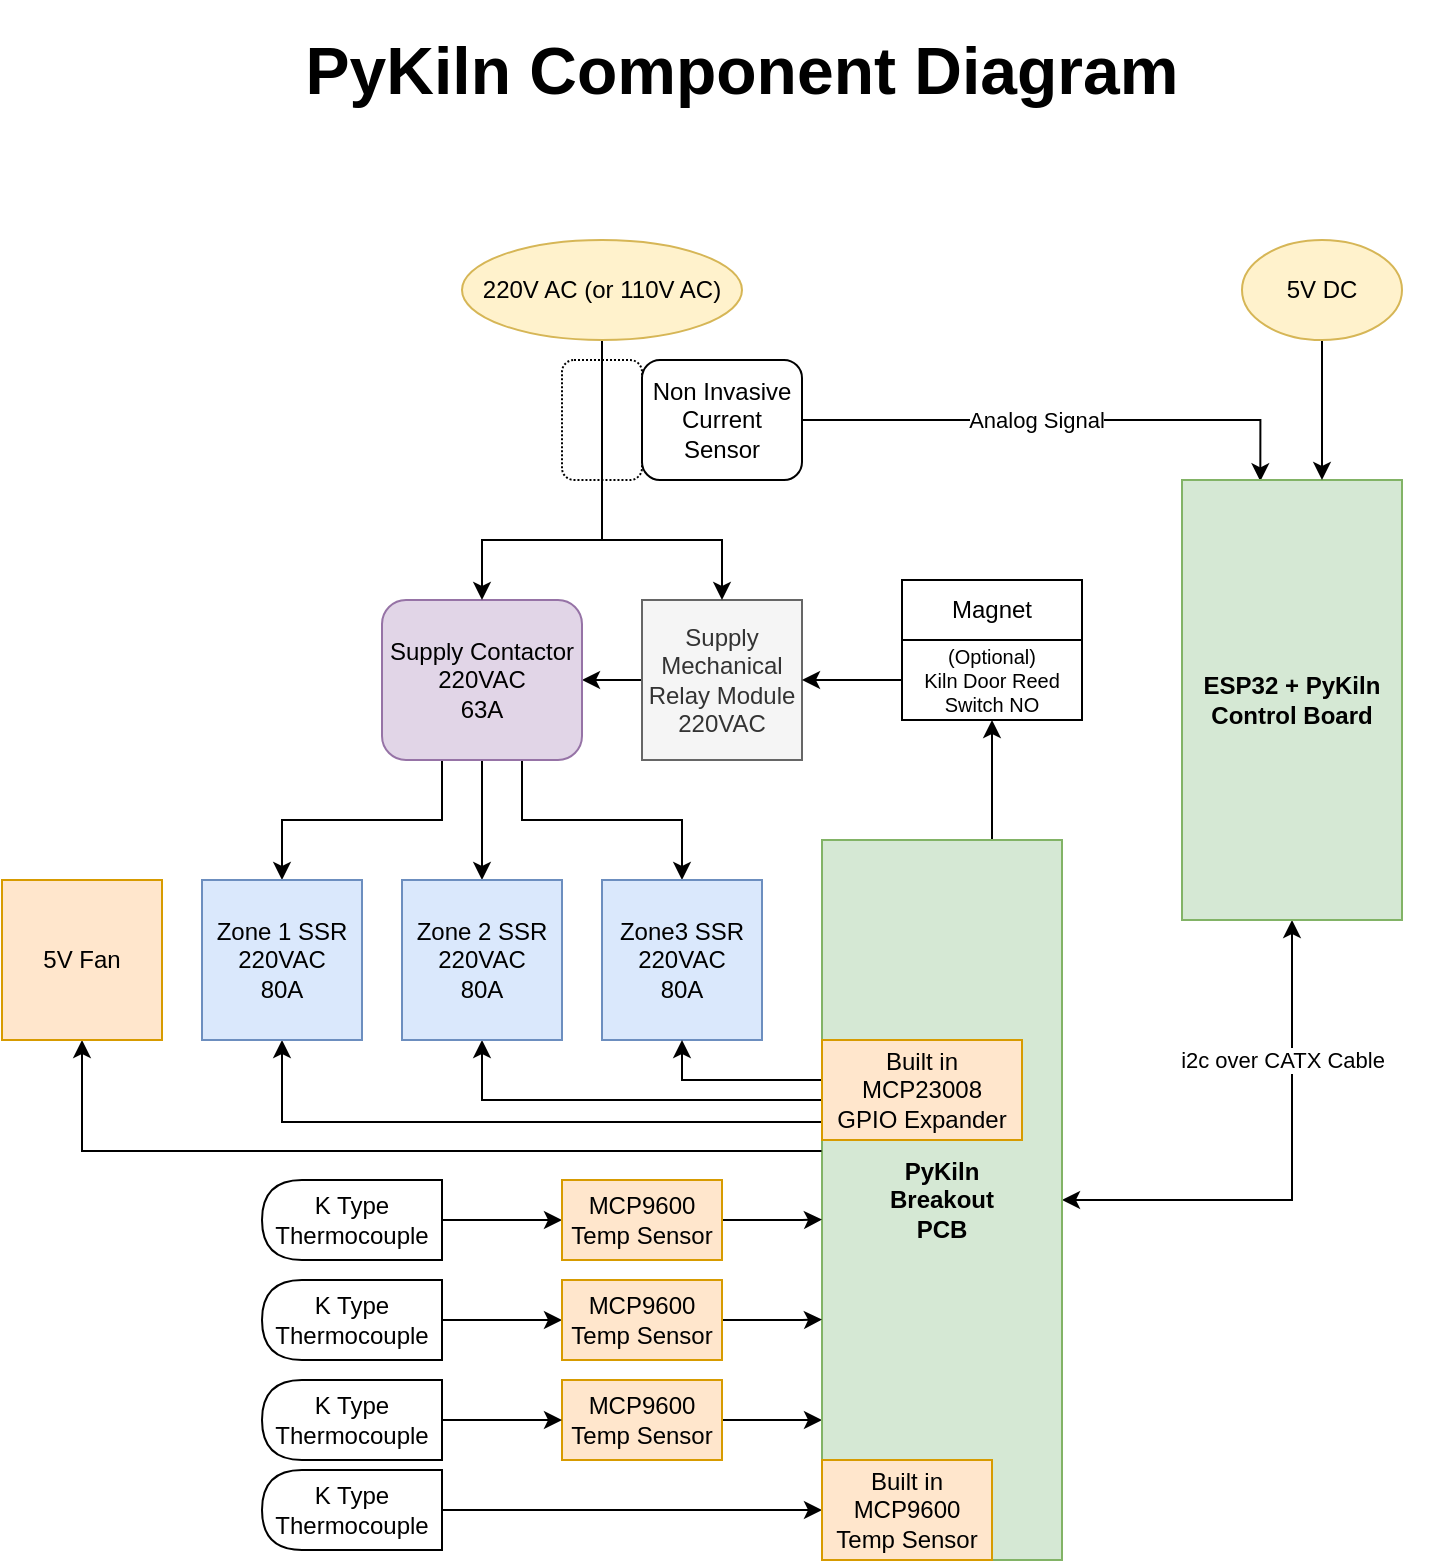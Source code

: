 <mxfile version="13.0.3" type="device"><diagram id="pFZexfNb_v3auxP08GDy" name="Page-1"><mxGraphModel dx="1281" dy="953" grid="1" gridSize="10" guides="1" tooltips="1" connect="1" arrows="1" fold="1" page="1" pageScale="1" pageWidth="1100" pageHeight="850" math="0" shadow="0"><root><mxCell id="0"/><mxCell id="1" parent="0"/><mxCell id="uze_jCAsuWV7EFDHm4by-48" style="edgeStyle=orthogonalEdgeStyle;rounded=0;orthogonalLoop=1;jettySize=auto;html=1;exitX=0.011;exitY=0.597;exitDx=0;exitDy=0;entryX=0.5;entryY=1;entryDx=0;entryDy=0;exitPerimeter=0;" parent="1" source="EKSk_pymvVEDhyjPsDEZ-2" target="uze_jCAsuWV7EFDHm4by-8" edge="1"><mxGeometry relative="1" as="geometry"><Array as="points"><mxPoint x="661" y="590"/><mxPoint x="440" y="590"/></Array></mxGeometry></mxCell><mxCell id="uze_jCAsuWV7EFDHm4by-49" style="edgeStyle=orthogonalEdgeStyle;rounded=0;orthogonalLoop=1;jettySize=auto;html=1;exitX=0;exitY=0.469;exitDx=0;exitDy=0;entryX=0.5;entryY=1;entryDx=0;entryDy=0;exitPerimeter=0;" parent="1" source="EKSk_pymvVEDhyjPsDEZ-2" target="uze_jCAsuWV7EFDHm4by-9" edge="1"><mxGeometry relative="1" as="geometry"><Array as="points"><mxPoint x="659" y="601"/><mxPoint x="340" y="600"/></Array></mxGeometry></mxCell><mxCell id="RCD9DdWiL2nDK-rL-O20-25" style="edgeStyle=orthogonalEdgeStyle;rounded=0;orthogonalLoop=1;jettySize=auto;html=1;exitX=1;exitY=0.5;exitDx=0;exitDy=0;entryX=0.356;entryY=0.003;entryDx=0;entryDy=0;entryPerimeter=0;" parent="1" source="RCD9DdWiL2nDK-rL-O20-22" target="uze_jCAsuWV7EFDHm4by-1" edge="1"><mxGeometry relative="1" as="geometry"><mxPoint x="680" y="280" as="targetPoint"/><Array as="points"><mxPoint x="829" y="250"/></Array></mxGeometry></mxCell><mxCell id="EKSk_pymvVEDhyjPsDEZ-1" value="Analog Signal" style="edgeLabel;html=1;align=center;verticalAlign=middle;resizable=0;points=[];" parent="RCD9DdWiL2nDK-rL-O20-25" vertex="1" connectable="0"><mxGeometry x="0.033" y="-2" relative="1" as="geometry"><mxPoint x="-17" y="-2" as="offset"/></mxGeometry></mxCell><mxCell id="EKSk_pymvVEDhyjPsDEZ-7" style="edgeStyle=orthogonalEdgeStyle;rounded=0;orthogonalLoop=1;jettySize=auto;html=1;exitX=0.5;exitY=1;exitDx=0;exitDy=0;entryX=1;entryY=0.5;entryDx=0;entryDy=0;startArrow=classic;startFill=1;" parent="1" source="uze_jCAsuWV7EFDHm4by-1" target="EKSk_pymvVEDhyjPsDEZ-2" edge="1"><mxGeometry relative="1" as="geometry"/></mxCell><mxCell id="EKSk_pymvVEDhyjPsDEZ-8" value="i2c over CATX Cable" style="edgeLabel;html=1;align=center;verticalAlign=middle;resizable=0;points=[];" parent="EKSk_pymvVEDhyjPsDEZ-7" vertex="1" connectable="0"><mxGeometry x="-0.304" y="-35" relative="1" as="geometry"><mxPoint x="29.98" y="-18.63" as="offset"/></mxGeometry></mxCell><mxCell id="uze_jCAsuWV7EFDHm4by-1" value="ESP32 + PyKiln &lt;br&gt;Control Board" style="rounded=0;whiteSpace=wrap;html=1;fillColor=#d5e8d4;strokeColor=#82b366;fontStyle=1" parent="1" vertex="1"><mxGeometry x="790" y="280" width="110" height="220" as="geometry"/></mxCell><mxCell id="uze_jCAsuWV7EFDHm4by-46" style="edgeStyle=orthogonalEdgeStyle;rounded=0;orthogonalLoop=1;jettySize=auto;html=1;exitX=0;exitY=0.5;exitDx=0;exitDy=0;entryX=1;entryY=0.5;entryDx=0;entryDy=0;" parent="1" source="uze_jCAsuWV7EFDHm4by-2" target="uze_jCAsuWV7EFDHm4by-6" edge="1"><mxGeometry relative="1" as="geometry"/></mxCell><mxCell id="uze_jCAsuWV7EFDHm4by-2" value="Supply Mechanical Relay Module&lt;br&gt;220VAC" style="whiteSpace=wrap;html=1;aspect=fixed;rounded=0;fillColor=#f5f5f5;strokeColor=#666666;fontColor=#333333;" parent="1" vertex="1"><mxGeometry x="520" y="340" width="80" height="80" as="geometry"/></mxCell><mxCell id="uze_jCAsuWV7EFDHm4by-41" style="edgeStyle=orthogonalEdgeStyle;rounded=0;orthogonalLoop=1;jettySize=auto;html=1;exitX=0.25;exitY=1;exitDx=0;exitDy=0;entryX=0.5;entryY=0;entryDx=0;entryDy=0;" parent="1" source="uze_jCAsuWV7EFDHm4by-6" target="uze_jCAsuWV7EFDHm4by-9" edge="1"><mxGeometry relative="1" as="geometry"><Array as="points"><mxPoint x="420" y="420"/><mxPoint x="420" y="450"/><mxPoint x="340" y="450"/></Array></mxGeometry></mxCell><mxCell id="uze_jCAsuWV7EFDHm4by-42" style="edgeStyle=orthogonalEdgeStyle;rounded=0;orthogonalLoop=1;jettySize=auto;html=1;exitX=0.5;exitY=1;exitDx=0;exitDy=0;entryX=0.5;entryY=0;entryDx=0;entryDy=0;" parent="1" source="uze_jCAsuWV7EFDHm4by-6" target="uze_jCAsuWV7EFDHm4by-8" edge="1"><mxGeometry relative="1" as="geometry"/></mxCell><mxCell id="uze_jCAsuWV7EFDHm4by-43" style="edgeStyle=orthogonalEdgeStyle;rounded=0;orthogonalLoop=1;jettySize=auto;html=1;exitX=0.75;exitY=1;exitDx=0;exitDy=0;entryX=0.5;entryY=0;entryDx=0;entryDy=0;" parent="1" source="uze_jCAsuWV7EFDHm4by-6" target="uze_jCAsuWV7EFDHm4by-7" edge="1"><mxGeometry relative="1" as="geometry"><Array as="points"><mxPoint x="460" y="420"/><mxPoint x="460" y="450"/><mxPoint x="540" y="450"/></Array></mxGeometry></mxCell><mxCell id="uze_jCAsuWV7EFDHm4by-6" value="Supply Contactor&lt;br&gt;220VAC&lt;br&gt;63A" style="rounded=1;whiteSpace=wrap;html=1;fontFamily=Helvetica;fontSize=12;fontColor=#000000;align=center;strokeColor=#9673a6;fillColor=#e1d5e7;" parent="1" vertex="1"><mxGeometry x="390" y="340" width="100" height="80" as="geometry"/></mxCell><mxCell id="uze_jCAsuWV7EFDHm4by-7" value="Zone3 SSR&lt;br&gt;220VAC&lt;br&gt;80A " style="whiteSpace=wrap;html=1;aspect=fixed;fillColor=#dae8fc;strokeColor=#6c8ebf;" parent="1" vertex="1"><mxGeometry x="500" y="480" width="80" height="80" as="geometry"/></mxCell><mxCell id="uze_jCAsuWV7EFDHm4by-8" value="Zone 2 SSR&lt;br&gt;220VAC&lt;br&gt;80A " style="whiteSpace=wrap;html=1;aspect=fixed;fillColor=#dae8fc;strokeColor=#6c8ebf;" parent="1" vertex="1"><mxGeometry x="400" y="480" width="80" height="80" as="geometry"/></mxCell><mxCell id="uze_jCAsuWV7EFDHm4by-9" value="Zone 1 SSR&lt;br&gt;220VAC&lt;br&gt;80A" style="whiteSpace=wrap;html=1;aspect=fixed;fillColor=#dae8fc;strokeColor=#6c8ebf;" parent="1" vertex="1"><mxGeometry x="300" y="480" width="80" height="80" as="geometry"/></mxCell><mxCell id="uze_jCAsuWV7EFDHm4by-44" style="edgeStyle=orthogonalEdgeStyle;rounded=0;orthogonalLoop=1;jettySize=auto;html=1;exitX=0.5;exitY=1;exitDx=0;exitDy=0;entryX=0.5;entryY=0;entryDx=0;entryDy=0;" parent="1" source="uze_jCAsuWV7EFDHm4by-15" target="uze_jCAsuWV7EFDHm4by-2" edge="1"><mxGeometry relative="1" as="geometry"><Array as="points"><mxPoint x="500" y="310"/><mxPoint x="560" y="310"/></Array></mxGeometry></mxCell><mxCell id="uze_jCAsuWV7EFDHm4by-45" style="edgeStyle=orthogonalEdgeStyle;rounded=0;orthogonalLoop=1;jettySize=auto;html=1;exitX=0.5;exitY=1;exitDx=0;exitDy=0;" parent="1" source="uze_jCAsuWV7EFDHm4by-15" target="uze_jCAsuWV7EFDHm4by-6" edge="1"><mxGeometry relative="1" as="geometry"><Array as="points"><mxPoint x="500" y="310"/><mxPoint x="440" y="310"/></Array></mxGeometry></mxCell><mxCell id="uze_jCAsuWV7EFDHm4by-15" value="220V AC (or 110V AC)" style="ellipse;whiteSpace=wrap;html=1;fontFamily=Helvetica;fontSize=12;align=center;strokeColor=#d6b656;fillColor=#fff2cc;" parent="1" vertex="1"><mxGeometry x="430" y="160" width="140" height="50" as="geometry"/></mxCell><mxCell id="jF5bxc-vo95nyuzJ1Snt-7" style="edgeStyle=orthogonalEdgeStyle;rounded=0;orthogonalLoop=1;jettySize=auto;html=1;" parent="1" source="RCD9DdWiL2nDK-rL-O20-5" edge="1"><mxGeometry relative="1" as="geometry"><mxPoint x="610" y="750" as="targetPoint"/><Array as="points"><mxPoint x="610" y="750"/></Array></mxGeometry></mxCell><mxCell id="RCD9DdWiL2nDK-rL-O20-5" value="MCP9600 Temp Sensor" style="rounded=0;whiteSpace=wrap;html=1;fillColor=#ffe6cc;strokeColor=#d79b00;" parent="1" vertex="1"><mxGeometry x="480" y="730" width="80" height="40" as="geometry"/></mxCell><mxCell id="EKSk_pymvVEDhyjPsDEZ-5" style="edgeStyle=orthogonalEdgeStyle;rounded=0;orthogonalLoop=1;jettySize=auto;html=1;exitX=0;exitY=0.5;exitDx=0;exitDy=0;entryX=0;entryY=0.5;entryDx=0;entryDy=0;" parent="1" source="RCD9DdWiL2nDK-rL-O20-13" edge="1" target="jF5bxc-vo95nyuzJ1Snt-4"><mxGeometry relative="1" as="geometry"><mxPoint x="610" y="630" as="targetPoint"/><Array as="points"/></mxGeometry></mxCell><mxCell id="RCD9DdWiL2nDK-rL-O20-13" value="K Type Thermocouple" style="shape=delay;whiteSpace=wrap;html=1;direction=west;" parent="1" vertex="1"><mxGeometry x="330" y="680" width="90" height="40" as="geometry"/></mxCell><mxCell id="RCD9DdWiL2nDK-rL-O20-22" value="Non Invasive Current Sensor" style="rounded=1;whiteSpace=wrap;html=1;" parent="1" vertex="1"><mxGeometry x="520" y="220" width="80" height="60" as="geometry"/></mxCell><mxCell id="RCD9DdWiL2nDK-rL-O20-24" value="" style="rounded=1;whiteSpace=wrap;html=1;dashed=1;dashPattern=1 1;fillColor=none;" parent="1" vertex="1"><mxGeometry x="480" y="220" width="40" height="60" as="geometry"/></mxCell><mxCell id="RCD9DdWiL2nDK-rL-O20-29" style="edgeStyle=orthogonalEdgeStyle;rounded=0;orthogonalLoop=1;jettySize=auto;html=1;exitX=0.5;exitY=1;exitDx=0;exitDy=0;" parent="1" source="RCD9DdWiL2nDK-rL-O20-28" edge="1"><mxGeometry relative="1" as="geometry"><mxPoint x="860" y="280" as="targetPoint"/><Array as="points"><mxPoint x="860" y="280"/></Array></mxGeometry></mxCell><mxCell id="RCD9DdWiL2nDK-rL-O20-28" value="5V DC" style="ellipse;whiteSpace=wrap;html=1;fontFamily=Helvetica;fontSize=12;align=center;strokeColor=#d6b656;fillColor=#fff2cc;" parent="1" vertex="1"><mxGeometry x="820" y="160" width="80" height="50" as="geometry"/></mxCell><mxCell id="RCD9DdWiL2nDK-rL-O20-30" value="PyKiln Component Diagram" style="text;html=1;strokeColor=none;fillColor=none;align=center;verticalAlign=middle;whiteSpace=wrap;rounded=0;fontSize=33;fontStyle=1" parent="1" vertex="1"><mxGeometry x="220" y="40" width="700" height="70" as="geometry"/></mxCell><mxCell id="EKSk_pymvVEDhyjPsDEZ-11" style="edgeStyle=orthogonalEdgeStyle;rounded=0;orthogonalLoop=1;jettySize=auto;html=1;entryX=0.5;entryY=1;entryDx=0;entryDy=0;startArrow=none;startFill=0;" parent="1" source="EKSk_pymvVEDhyjPsDEZ-2" target="EKSk_pymvVEDhyjPsDEZ-10" edge="1"><mxGeometry relative="1" as="geometry"><Array as="points"><mxPoint x="695" y="440"/><mxPoint x="695" y="440"/></Array></mxGeometry></mxCell><mxCell id="EKSk_pymvVEDhyjPsDEZ-15" style="edgeStyle=orthogonalEdgeStyle;rounded=0;orthogonalLoop=1;jettySize=auto;html=1;exitX=0;exitY=0.25;exitDx=0;exitDy=0;entryX=0.5;entryY=1;entryDx=0;entryDy=0;startArrow=none;startFill=0;" parent="1" source="EKSk_pymvVEDhyjPsDEZ-2" target="uze_jCAsuWV7EFDHm4by-7" edge="1"><mxGeometry relative="1" as="geometry"><Array as="points"><mxPoint x="660" y="580"/><mxPoint x="540" y="580"/></Array></mxGeometry></mxCell><mxCell id="EKSk_pymvVEDhyjPsDEZ-2" value="PyKiln&lt;br&gt;Breakout&lt;br&gt;PCB" style="rounded=0;whiteSpace=wrap;html=1;fillColor=#d5e8d4;strokeColor=#82b366;fontStyle=1" parent="1" vertex="1"><mxGeometry x="610" y="460" width="120" height="360" as="geometry"/></mxCell><mxCell id="jF5bxc-vo95nyuzJ1Snt-8" style="edgeStyle=orthogonalEdgeStyle;rounded=0;orthogonalLoop=1;jettySize=auto;html=1;entryX=0;entryY=0.5;entryDx=0;entryDy=0;" parent="1" source="EKSk_pymvVEDhyjPsDEZ-3" target="RCD9DdWiL2nDK-rL-O20-5" edge="1"><mxGeometry relative="1" as="geometry"/></mxCell><mxCell id="EKSk_pymvVEDhyjPsDEZ-3" value="K Type Thermocouple" style="shape=delay;whiteSpace=wrap;html=1;direction=west;" parent="1" vertex="1"><mxGeometry x="330" y="730" width="90" height="40" as="geometry"/></mxCell><mxCell id="jF5bxc-vo95nyuzJ1Snt-9" style="edgeStyle=orthogonalEdgeStyle;rounded=0;orthogonalLoop=1;jettySize=auto;html=1;entryX=0;entryY=0.5;entryDx=0;entryDy=0;" parent="1" source="EKSk_pymvVEDhyjPsDEZ-4" target="RCD9DdWiL2nDK-rL-O20-4" edge="1"><mxGeometry relative="1" as="geometry"/></mxCell><mxCell id="EKSk_pymvVEDhyjPsDEZ-4" value="K Type Thermocouple" style="shape=delay;whiteSpace=wrap;html=1;direction=west;" parent="1" vertex="1"><mxGeometry x="330" y="775" width="90" height="40" as="geometry"/></mxCell><mxCell id="EKSk_pymvVEDhyjPsDEZ-12" style="edgeStyle=orthogonalEdgeStyle;rounded=0;orthogonalLoop=1;jettySize=auto;html=1;exitX=0;exitY=0.5;exitDx=0;exitDy=0;entryX=1;entryY=0.5;entryDx=0;entryDy=0;startArrow=none;startFill=0;" parent="1" source="EKSk_pymvVEDhyjPsDEZ-10" target="uze_jCAsuWV7EFDHm4by-2" edge="1"><mxGeometry relative="1" as="geometry"/></mxCell><mxCell id="EKSk_pymvVEDhyjPsDEZ-10" value="(Optional)&lt;br style=&quot;font-size: 10px&quot;&gt;Kiln Door Reed Switch NO" style="rounded=0;whiteSpace=wrap;html=1;fontSize=10;" parent="1" vertex="1"><mxGeometry x="650" y="360" width="90" height="40" as="geometry"/></mxCell><mxCell id="EKSk_pymvVEDhyjPsDEZ-13" value="Magnet" style="rounded=0;whiteSpace=wrap;html=1;" parent="1" vertex="1"><mxGeometry x="650" y="330" width="90" height="30" as="geometry"/></mxCell><mxCell id="RCD9DdWiL2nDK-rL-O20-4" value="Built in MCP9600 Temp Sensor" style="rounded=0;whiteSpace=wrap;html=1;fillColor=#ffe6cc;strokeColor=#d79b00;" parent="1" vertex="1"><mxGeometry x="610" y="770" width="85" height="50" as="geometry"/></mxCell><mxCell id="jF5bxc-vo95nyuzJ1Snt-1" value="Built in MCP23008&lt;br&gt;GPIO Expander" style="rounded=0;whiteSpace=wrap;html=1;fillColor=#ffe6cc;strokeColor=#d79b00;" parent="1" vertex="1"><mxGeometry x="610" y="560" width="100" height="50" as="geometry"/></mxCell><mxCell id="N-aAcKZIRIfeM3FSSPGk-1" style="edgeStyle=orthogonalEdgeStyle;rounded=0;orthogonalLoop=1;jettySize=auto;html=1;exitX=1;exitY=0.5;exitDx=0;exitDy=0;entryX=0;entryY=0.666;entryDx=0;entryDy=0;entryPerimeter=0;fontSize=10;" edge="1" parent="1" source="jF5bxc-vo95nyuzJ1Snt-4" target="EKSk_pymvVEDhyjPsDEZ-2"><mxGeometry relative="1" as="geometry"><Array as="points"><mxPoint x="600" y="700"/></Array></mxGeometry></mxCell><mxCell id="jF5bxc-vo95nyuzJ1Snt-4" value="MCP9600 Temp Sensor" style="rounded=0;whiteSpace=wrap;html=1;fillColor=#ffe6cc;strokeColor=#d79b00;" parent="1" vertex="1"><mxGeometry x="480" y="680" width="80" height="40" as="geometry"/></mxCell><mxCell id="N-aAcKZIRIfeM3FSSPGk-2" style="edgeStyle=orthogonalEdgeStyle;rounded=0;orthogonalLoop=1;jettySize=auto;html=1;exitX=0;exitY=0.5;exitDx=0;exitDy=0;entryX=0;entryY=0.5;entryDx=0;entryDy=0;" edge="1" parent="1" source="N-aAcKZIRIfeM3FSSPGk-3" target="N-aAcKZIRIfeM3FSSPGk-5"><mxGeometry relative="1" as="geometry"><mxPoint x="610" y="580" as="targetPoint"/><Array as="points"/></mxGeometry></mxCell><mxCell id="N-aAcKZIRIfeM3FSSPGk-3" value="K Type Thermocouple" style="shape=delay;whiteSpace=wrap;html=1;direction=west;" vertex="1" parent="1"><mxGeometry x="330" y="630" width="90" height="40" as="geometry"/></mxCell><mxCell id="N-aAcKZIRIfeM3FSSPGk-4" style="edgeStyle=orthogonalEdgeStyle;rounded=0;orthogonalLoop=1;jettySize=auto;html=1;exitX=1;exitY=0.5;exitDx=0;exitDy=0;entryX=0;entryY=0.666;entryDx=0;entryDy=0;entryPerimeter=0;fontSize=10;" edge="1" parent="1" source="N-aAcKZIRIfeM3FSSPGk-5"><mxGeometry relative="1" as="geometry"><mxPoint x="610" y="649.76" as="targetPoint"/><Array as="points"><mxPoint x="600" y="650"/></Array></mxGeometry></mxCell><mxCell id="N-aAcKZIRIfeM3FSSPGk-5" value="MCP9600 Temp Sensor" style="rounded=0;whiteSpace=wrap;html=1;fillColor=#ffe6cc;strokeColor=#d79b00;" vertex="1" parent="1"><mxGeometry x="480" y="630" width="80" height="40" as="geometry"/></mxCell><mxCell id="N-aAcKZIRIfeM3FSSPGk-9" style="edgeStyle=orthogonalEdgeStyle;rounded=0;orthogonalLoop=1;jettySize=auto;html=1;exitX=0.5;exitY=1;exitDx=0;exitDy=0;entryX=-0.002;entryY=0.432;entryDx=0;entryDy=0;entryPerimeter=0;fontSize=10;startArrow=classic;startFill=1;endArrow=none;endFill=0;" edge="1" parent="1" source="N-aAcKZIRIfeM3FSSPGk-7" target="EKSk_pymvVEDhyjPsDEZ-2"><mxGeometry relative="1" as="geometry"/></mxCell><mxCell id="N-aAcKZIRIfeM3FSSPGk-7" value="5V Fan" style="whiteSpace=wrap;html=1;aspect=fixed;fillColor=#ffe6cc;strokeColor=#d79b00;" vertex="1" parent="1"><mxGeometry x="200" y="480" width="80" height="80" as="geometry"/></mxCell></root></mxGraphModel></diagram></mxfile>